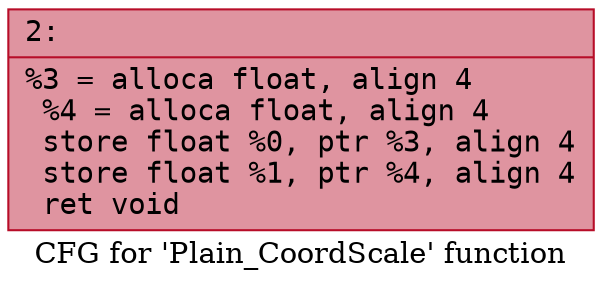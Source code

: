 digraph "CFG for 'Plain_CoordScale' function" {
	label="CFG for 'Plain_CoordScale' function";

	Node0x600001289ae0 [shape=record,color="#b70d28ff", style=filled, fillcolor="#b70d2870" fontname="Courier",label="{2:\l|  %3 = alloca float, align 4\l  %4 = alloca float, align 4\l  store float %0, ptr %3, align 4\l  store float %1, ptr %4, align 4\l  ret void\l}"];
}
